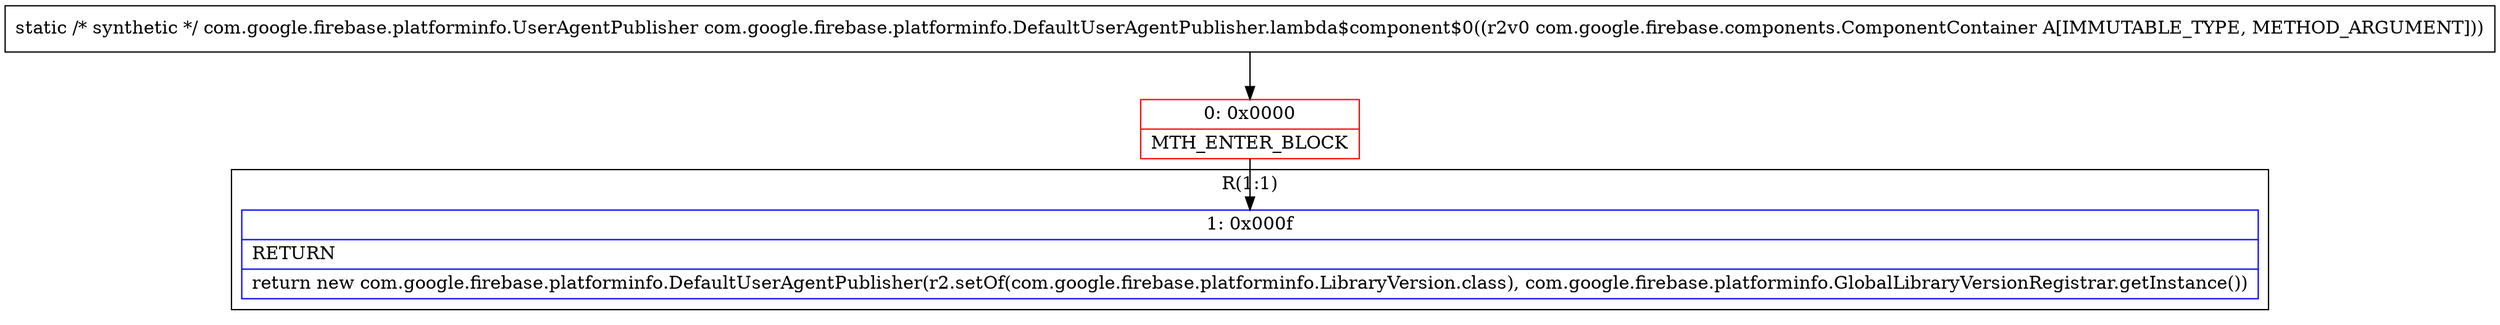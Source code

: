 digraph "CFG forcom.google.firebase.platforminfo.DefaultUserAgentPublisher.lambda$component$0(Lcom\/google\/firebase\/components\/ComponentContainer;)Lcom\/google\/firebase\/platforminfo\/UserAgentPublisher;" {
subgraph cluster_Region_1686702214 {
label = "R(1:1)";
node [shape=record,color=blue];
Node_1 [shape=record,label="{1\:\ 0x000f|RETURN\l|return new com.google.firebase.platforminfo.DefaultUserAgentPublisher(r2.setOf(com.google.firebase.platforminfo.LibraryVersion.class), com.google.firebase.platforminfo.GlobalLibraryVersionRegistrar.getInstance())\l}"];
}
Node_0 [shape=record,color=red,label="{0\:\ 0x0000|MTH_ENTER_BLOCK\l}"];
MethodNode[shape=record,label="{static \/* synthetic *\/ com.google.firebase.platforminfo.UserAgentPublisher com.google.firebase.platforminfo.DefaultUserAgentPublisher.lambda$component$0((r2v0 com.google.firebase.components.ComponentContainer A[IMMUTABLE_TYPE, METHOD_ARGUMENT])) }"];
MethodNode -> Node_0;
Node_0 -> Node_1;
}

